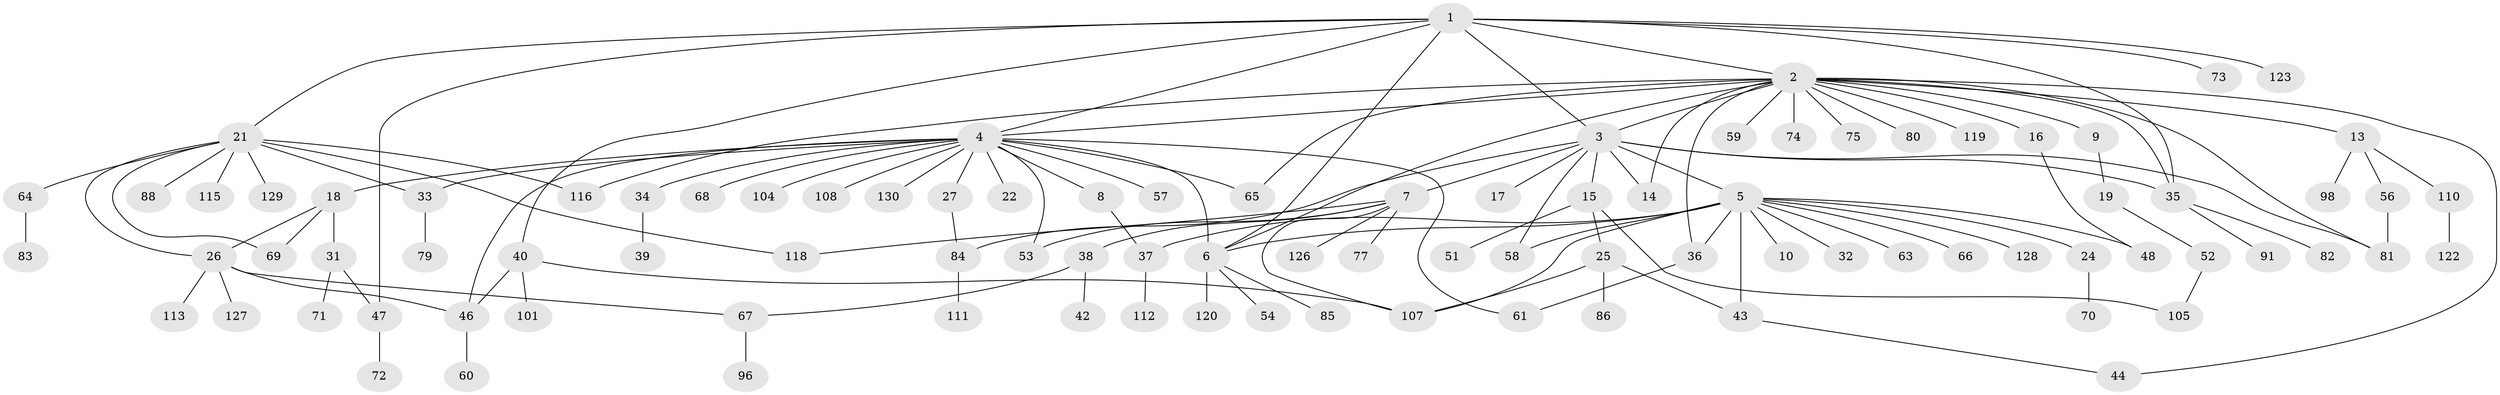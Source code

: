 // original degree distribution, {9: 0.007692307692307693, 18: 0.007692307692307693, 13: 0.007692307692307693, 19: 0.007692307692307693, 10: 0.007692307692307693, 7: 0.03076923076923077, 2: 0.23076923076923078, 3: 0.11538461538461539, 1: 0.47692307692307695, 5: 0.046153846153846156, 4: 0.05384615384615385, 6: 0.007692307692307693}
// Generated by graph-tools (version 1.1) at 2025/41/03/06/25 10:41:48]
// undirected, 96 vertices, 128 edges
graph export_dot {
graph [start="1"]
  node [color=gray90,style=filled];
  1 [super="+20"];
  2 [super="+41"];
  3 [super="+89"];
  4 [super="+117"];
  5 [super="+30"];
  6 [super="+11"];
  7;
  8 [super="+23"];
  9 [super="+12"];
  10;
  13 [super="+99"];
  14 [super="+94"];
  15 [super="+125"];
  16 [super="+76"];
  17;
  18 [super="+29"];
  19;
  21 [super="+28"];
  22 [super="+106"];
  24;
  25 [super="+114"];
  26 [super="+50"];
  27;
  31 [super="+92"];
  32;
  33;
  34;
  35 [super="+45"];
  36 [super="+103"];
  37 [super="+93"];
  38;
  39;
  40 [super="+87"];
  42;
  43;
  44 [super="+49"];
  46 [super="+55"];
  47 [super="+62"];
  48 [super="+100"];
  51;
  52 [super="+90"];
  53;
  54;
  56 [super="+97"];
  57;
  58;
  59;
  60;
  61;
  63;
  64 [super="+124"];
  65;
  66;
  67 [super="+102"];
  68;
  69;
  70;
  71;
  72 [super="+95"];
  73;
  74;
  75 [super="+78"];
  77;
  79;
  80;
  81;
  82;
  83;
  84 [super="+121"];
  85;
  86;
  88;
  91;
  96;
  98;
  101;
  104;
  105;
  107 [super="+109"];
  108;
  110;
  111;
  112;
  113;
  115;
  116;
  118;
  119;
  120;
  122;
  123;
  126;
  127;
  128;
  129;
  130;
  1 -- 2;
  1 -- 3;
  1 -- 4;
  1 -- 6;
  1 -- 47;
  1 -- 73;
  1 -- 40;
  1 -- 123;
  1 -- 21;
  1 -- 35;
  2 -- 3;
  2 -- 4;
  2 -- 6;
  2 -- 9;
  2 -- 13;
  2 -- 16;
  2 -- 35;
  2 -- 59;
  2 -- 65;
  2 -- 74;
  2 -- 75;
  2 -- 80;
  2 -- 81;
  2 -- 116;
  2 -- 119;
  2 -- 44;
  2 -- 36;
  2 -- 14;
  3 -- 5 [weight=2];
  3 -- 7;
  3 -- 14;
  3 -- 15;
  3 -- 17;
  3 -- 35;
  3 -- 58;
  3 -- 81;
  3 -- 84;
  4 -- 6;
  4 -- 8;
  4 -- 18;
  4 -- 22;
  4 -- 27;
  4 -- 33;
  4 -- 34;
  4 -- 53;
  4 -- 57;
  4 -- 61;
  4 -- 65;
  4 -- 68;
  4 -- 104;
  4 -- 108;
  4 -- 130;
  4 -- 46;
  5 -- 6;
  5 -- 10;
  5 -- 24;
  5 -- 32;
  5 -- 36;
  5 -- 37;
  5 -- 48;
  5 -- 66;
  5 -- 128;
  5 -- 43;
  5 -- 58;
  5 -- 107;
  5 -- 63;
  6 -- 54;
  6 -- 120;
  6 -- 85;
  7 -- 38;
  7 -- 53;
  7 -- 77;
  7 -- 107;
  7 -- 118;
  7 -- 126;
  8 -- 37;
  9 -- 19;
  13 -- 56;
  13 -- 98;
  13 -- 110;
  15 -- 25;
  15 -- 51;
  15 -- 105;
  16 -- 48;
  18 -- 26;
  18 -- 31;
  18 -- 69;
  19 -- 52;
  21 -- 33;
  21 -- 116;
  21 -- 118;
  21 -- 64;
  21 -- 129;
  21 -- 115;
  21 -- 69;
  21 -- 88;
  21 -- 26;
  24 -- 70;
  25 -- 43;
  25 -- 86;
  25 -- 107;
  26 -- 46;
  26 -- 113;
  26 -- 127;
  26 -- 67;
  27 -- 84;
  31 -- 47;
  31 -- 71;
  33 -- 79;
  34 -- 39;
  35 -- 82;
  35 -- 91;
  36 -- 61;
  37 -- 112;
  38 -- 42;
  38 -- 67;
  40 -- 107;
  40 -- 101;
  40 -- 46;
  43 -- 44;
  46 -- 60;
  47 -- 72;
  52 -- 105;
  56 -- 81;
  64 -- 83;
  67 -- 96;
  84 -- 111;
  110 -- 122;
}
